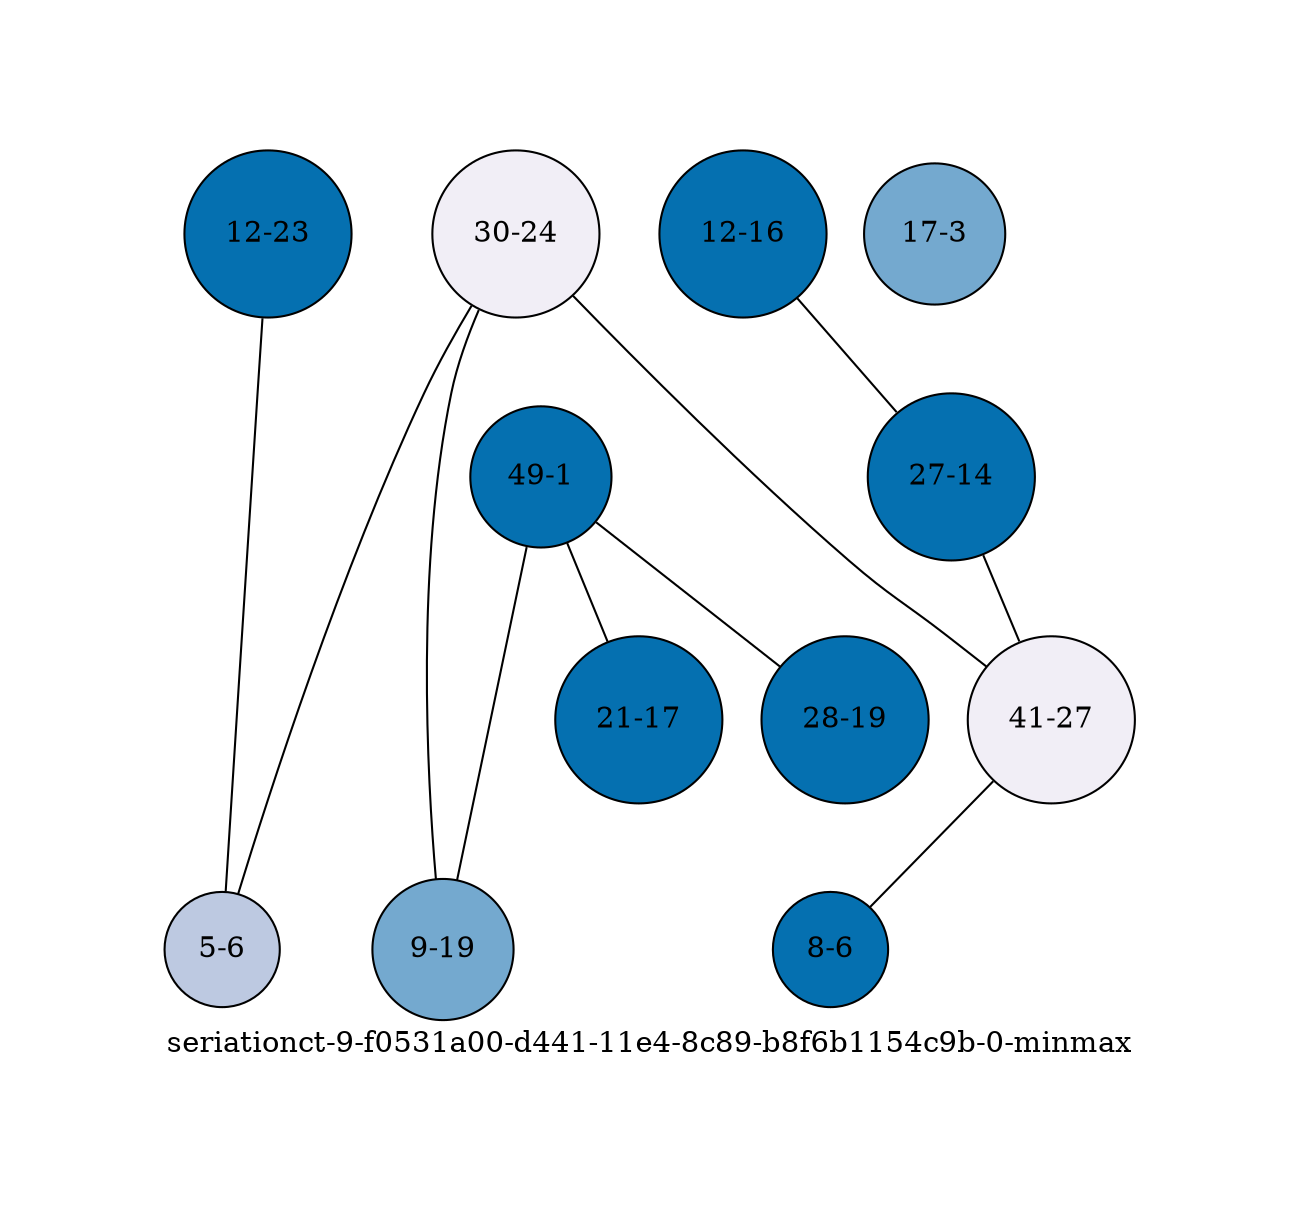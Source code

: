 strict graph "seriationct-9-f0531a00-d441-11e4-8c89-b8f6b1154c9b-0-minmax" {
labelloc=b;
ratio=auto;
pad="1.0";
label="seriationct-9-f0531a00-d441-11e4-8c89-b8f6b1154c9b-0-minmax";
node [width="0.3", shape=circle, height="0.3", style=filled, label=""];
0 [xCoordinate="23.0", appears_in_slice=1, yCoordinate="12.0", colorscheme=pubu4, short_label="12-23", label="12-23", fillcolor=4, id=1, size="619.188415989"];
1 [xCoordinate="16.0", appears_in_slice=1, yCoordinate="12.0", colorscheme=pubu4, short_label="12-16", label="12-16", fillcolor=4, id=0, size="619.188415989"];
2 [xCoordinate="14.0", appears_in_slice=1, yCoordinate="27.0", colorscheme=pubu4, short_label="27-14", label="27-14", fillcolor=4, id=2, size="619.188415989"];
3 [xCoordinate="1.0", appears_in_slice=1, yCoordinate="49.0", colorscheme=pubu4, short_label="49-1", label="49-1", fillcolor=4, id=11, size="386.627708464"];
4 [xCoordinate="3.0", appears_in_slice=2, yCoordinate="17.0", colorscheme=pubu4, short_label="17-3", label="17-3", fillcolor=3, id=6, size="330.276828926"];
5 [xCoordinate="17.0", appears_in_slice=1, yCoordinate="21.0", colorscheme=pubu4, short_label="21-17", label="21-17", fillcolor=4, id=5, size="386.627708464"];
6 [xCoordinate="24.0", appears_in_slice=4, yCoordinate="30.0", colorscheme=pubu4, short_label="30-24", label="30-24", fillcolor=1, id=7, size="380.935084031"];
7 [xCoordinate="19.0", appears_in_slice=2, yCoordinate="9.0", colorscheme=pubu4, short_label="9-19", label="9-19", fillcolor=3, id=8, size="330.276828926"];
8 [xCoordinate="27.0", appears_in_slice=4, yCoordinate="41.0", colorscheme=pubu4, short_label="41-27", label="41-27", fillcolor=1, id=9, size="380.935084031"];
9 [xCoordinate="19.0", appears_in_slice=1, yCoordinate="28.0", colorscheme=pubu4, short_label="28-19", label="28-19", fillcolor=4, id=4, size="386.627708464"];
10 [xCoordinate="6.0", appears_in_slice=1, yCoordinate="8.0", colorscheme=pubu4, short_label="8-6", label="8-6", fillcolor=4, id=10, size="619.188415989"];
11 [xCoordinate="6.0", appears_in_slice=3, yCoordinate="5.0", colorscheme=pubu4, short_label="5-6", label="5-6", fillcolor=2, id=3, size="940.939384737"];
0 -- 11  [inverseweight="1.90557875879", weight="0.524774951121"];
1 -- 2  [inverseweight="7.58173727656", weight="0.131895891868"];
2 -- 8  [inverseweight="2.39554729972", weight="0.417441141787"];
3 -- 9  [inverseweight="5.77979435133", weight="0.173016536439"];
3 -- 5  [inverseweight="5.26112070978", weight="0.190073570854"];
3 -- 7  [inverseweight="2.68026868679", weight="0.373096923055"];
6 -- 8  [inverseweight="7.54498151673", weight="0.132538429389"];
6 -- 11  [inverseweight="9.95412286568", weight="0.100460885755"];
6 -- 7  [inverseweight="3.25588589929", weight="0.30713607016"];
8 -- 10  [inverseweight="2.05535413289", weight="0.48653416168"];
}
